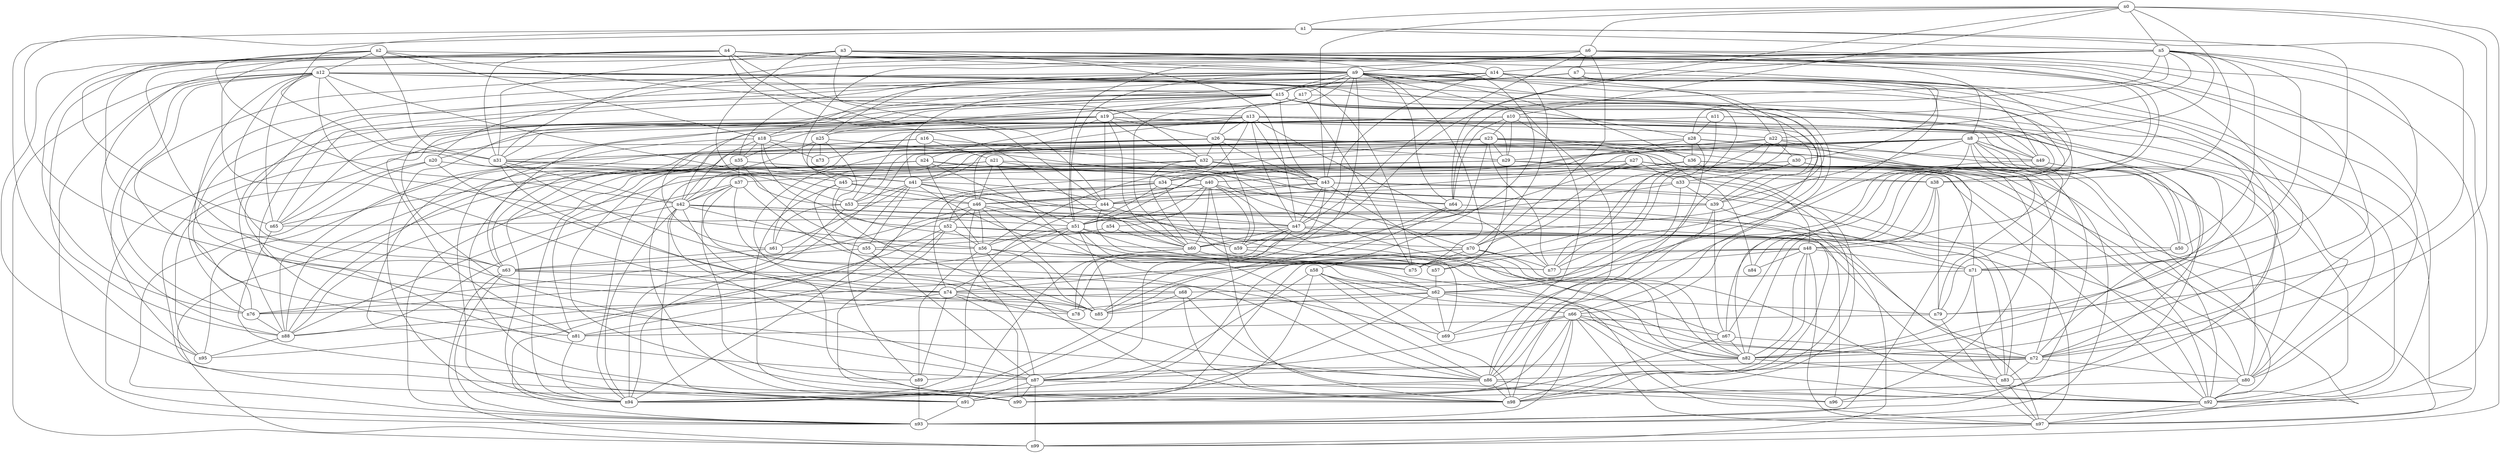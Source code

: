 graph {
n0;
n1;
n2;
n3;
n4;
n5;
n6;
n7;
n8;
n9;
n10;
n11;
n12;
n13;
n14;
n15;
n16;
n17;
n18;
n19;
n20;
n21;
n22;
n23;
n24;
n25;
n26;
n27;
n28;
n29;
n30;
n31;
n32;
n33;
n34;
n35;
n36;
n37;
n38;
n39;
n40;
n41;
n42;
n43;
n44;
n45;
n46;
n47;
n48;
n49;
n50;
n51;
n52;
n53;
n54;
n55;
n56;
n57;
n58;
n59;
n60;
n61;
n62;
n63;
n64;
n65;
n66;
n67;
n68;
n69;
n70;
n71;
n72;
n73;
n74;
n75;
n76;
n77;
n78;
n79;
n80;
n81;
n82;
n83;
n84;
n85;
n86;
n87;
n88;
n89;
n90;
n91;
n92;
n93;
n94;
n95;
n96;
n97;
n98;
n99;
n0 -- n1;
n0 -- n5;
n0 -- n6;
n0 -- n10;
n0 -- n38;
n0 -- n43;
n0 -- n64;
n0 -- n72;
n0 -- n99;
n1 -- n5;
n1 -- n53;
n1 -- n71;
n1 -- n78;
n1 -- n79;
n1 -- n95;
n2 -- n12;
n2 -- n13;
n2 -- n18;
n2 -- n31;
n2 -- n42;
n2 -- n65;
n2 -- n67;
n2 -- n85;
n3 -- n9;
n3 -- n14;
n3 -- n31;
n3 -- n44;
n3 -- n45;
n3 -- n47;
n3 -- n67;
n3 -- n74;
n3 -- n82;
n3 -- n88;
n3 -- n92;
n4 -- n9;
n4 -- n31;
n4 -- n32;
n4 -- n44;
n4 -- n58;
n4 -- n60;
n4 -- n63;
n4 -- n76;
n4 -- n80;
n4 -- n84;
n4 -- n90;
n5 -- n8;
n5 -- n14;
n5 -- n20;
n5 -- n22;
n5 -- n28;
n5 -- n41;
n5 -- n50;
n5 -- n51;
n5 -- n60;
n5 -- n64;
n5 -- n71;
n5 -- n72;
n5 -- n92;
n6 -- n7;
n6 -- n8;
n6 -- n9;
n6 -- n31;
n6 -- n47;
n6 -- n70;
n6 -- n82;
n6 -- n88;
n6 -- n97;
n7 -- n15;
n7 -- n49;
n7 -- n65;
n7 -- n86;
n7 -- n87;
n7 -- n93;
n8 -- n29;
n8 -- n32;
n8 -- n39;
n8 -- n40;
n8 -- n41;
n8 -- n44;
n8 -- n49;
n8 -- n50;
n8 -- n66;
n8 -- n72;
n8 -- n79;
n8 -- n96;
n9 -- n15;
n9 -- n17;
n9 -- n22;
n9 -- n25;
n9 -- n26;
n9 -- n35;
n9 -- n36;
n9 -- n43;
n9 -- n48;
n9 -- n51;
n9 -- n64;
n9 -- n75;
n9 -- n76;
n9 -- n77;
n9 -- n79;
n9 -- n81;
n9 -- n85;
n9 -- n86;
n10 -- n23;
n10 -- n29;
n10 -- n42;
n10 -- n50;
n10 -- n53;
n10 -- n61;
n10 -- n64;
n10 -- n69;
n10 -- n86;
n10 -- n88;
n10 -- n92;
n11 -- n28;
n11 -- n35;
n11 -- n82;
n11 -- n85;
n11 -- n92;
n12 -- n15;
n12 -- n31;
n12 -- n46;
n12 -- n56;
n12 -- n59;
n12 -- n63;
n12 -- n65;
n12 -- n66;
n12 -- n75;
n12 -- n81;
n12 -- n82;
n12 -- n86;
n12 -- n93;
n12 -- n95;
n12 -- n99;
n13 -- n20;
n13 -- n25;
n13 -- n26;
n13 -- n29;
n13 -- n34;
n13 -- n43;
n13 -- n46;
n13 -- n47;
n13 -- n49;
n13 -- n63;
n13 -- n77;
n13 -- n83;
n14 -- n15;
n14 -- n18;
n14 -- n30;
n14 -- n41;
n14 -- n47;
n14 -- n70;
n14 -- n72;
n14 -- n76;
n14 -- n77;
n14 -- n80;
n14 -- n87;
n15 -- n19;
n15 -- n25;
n15 -- n28;
n15 -- n39;
n15 -- n43;
n15 -- n49;
n15 -- n57;
n15 -- n65;
n15 -- n76;
n15 -- n80;
n15 -- n81;
n15 -- n88;
n15 -- n94;
n16 -- n21;
n16 -- n24;
n16 -- n64;
n16 -- n91;
n16 -- n95;
n17 -- n18;
n17 -- n19;
n17 -- n38;
n17 -- n60;
n17 -- n75;
n18 -- n35;
n18 -- n41;
n18 -- n42;
n18 -- n60;
n18 -- n73;
n18 -- n92;
n18 -- n94;
n19 -- n22;
n19 -- n24;
n19 -- n26;
n19 -- n31;
n19 -- n32;
n19 -- n39;
n19 -- n42;
n19 -- n44;
n19 -- n60;
n19 -- n72;
n19 -- n93;
n19 -- n95;
n20 -- n34;
n20 -- n65;
n20 -- n85;
n20 -- n93;
n21 -- n40;
n21 -- n43;
n21 -- n46;
n21 -- n81;
n21 -- n86;
n21 -- n94;
n22 -- n30;
n22 -- n34;
n22 -- n41;
n22 -- n75;
n22 -- n77;
n22 -- n79;
n22 -- n80;
n23 -- n29;
n23 -- n36;
n23 -- n53;
n23 -- n56;
n23 -- n60;
n23 -- n74;
n23 -- n77;
n23 -- n84;
n23 -- n88;
n23 -- n91;
n23 -- n93;
n23 -- n94;
n23 -- n96;
n24 -- n39;
n24 -- n40;
n24 -- n51;
n24 -- n56;
n24 -- n65;
n24 -- n92;
n24 -- n93;
n24 -- n99;
n25 -- n45;
n25 -- n52;
n25 -- n70;
n25 -- n73;
n25 -- n98;
n26 -- n29;
n26 -- n31;
n26 -- n32;
n26 -- n38;
n26 -- n43;
n26 -- n59;
n26 -- n71;
n26 -- n73;
n26 -- n88;
n26 -- n91;
n27 -- n33;
n27 -- n60;
n27 -- n70;
n27 -- n80;
n27 -- n88;
n27 -- n92;
n27 -- n94;
n27 -- n97;
n28 -- n36;
n28 -- n49;
n28 -- n51;
n28 -- n61;
n28 -- n63;
n28 -- n86;
n28 -- n93;
n29 -- n45;
n29 -- n48;
n29 -- n57;
n29 -- n90;
n29 -- n98;
n30 -- n33;
n30 -- n34;
n30 -- n62;
n30 -- n72;
n30 -- n92;
n31 -- n38;
n31 -- n42;
n31 -- n53;
n31 -- n74;
n31 -- n86;
n32 -- n37;
n32 -- n39;
n32 -- n43;
n32 -- n60;
n32 -- n94;
n33 -- n39;
n33 -- n46;
n33 -- n51;
n33 -- n62;
n33 -- n98;
n34 -- n51;
n34 -- n53;
n34 -- n64;
n34 -- n67;
n34 -- n74;
n35 -- n37;
n35 -- n56;
n35 -- n82;
n35 -- n94;
n36 -- n40;
n36 -- n42;
n36 -- n44;
n36 -- n92;
n36 -- n93;
n36 -- n97;
n37 -- n42;
n37 -- n62;
n37 -- n78;
n37 -- n82;
n37 -- n88;
n37 -- n89;
n38 -- n48;
n38 -- n79;
n38 -- n82;
n39 -- n65;
n39 -- n67;
n39 -- n98;
n39 -- n99;
n40 -- n46;
n40 -- n51;
n40 -- n52;
n40 -- n54;
n40 -- n59;
n40 -- n60;
n40 -- n82;
n40 -- n83;
n40 -- n98;
n41 -- n44;
n41 -- n47;
n41 -- n53;
n41 -- n55;
n41 -- n57;
n41 -- n61;
n41 -- n82;
n41 -- n89;
n42 -- n47;
n42 -- n51;
n42 -- n55;
n42 -- n87;
n42 -- n88;
n42 -- n91;
n42 -- n94;
n42 -- n97;
n42 -- n98;
n43 -- n44;
n43 -- n46;
n43 -- n47;
n43 -- n78;
n43 -- n80;
n43 -- n82;
n43 -- n83;
n44 -- n59;
n44 -- n75;
n44 -- n93;
n44 -- n94;
n45 -- n46;
n45 -- n78;
n45 -- n85;
n45 -- n90;
n45 -- n96;
n46 -- n52;
n46 -- n56;
n46 -- n59;
n46 -- n76;
n46 -- n77;
n46 -- n85;
n46 -- n87;
n47 -- n50;
n47 -- n59;
n47 -- n60;
n47 -- n61;
n47 -- n71;
n47 -- n78;
n47 -- n87;
n48 -- n71;
n48 -- n77;
n48 -- n82;
n48 -- n84;
n48 -- n88;
n48 -- n90;
n48 -- n97;
n48 -- n98;
n49 -- n68;
n49 -- n80;
n50 -- n71;
n51 -- n56;
n51 -- n72;
n51 -- n74;
n51 -- n76;
n51 -- n77;
n51 -- n86;
n51 -- n94;
n52 -- n56;
n52 -- n70;
n52 -- n81;
n52 -- n83;
n52 -- n90;
n52 -- n95;
n53 -- n61;
n53 -- n94;
n53 -- n97;
n54 -- n55;
n54 -- n60;
n55 -- n63;
n55 -- n75;
n55 -- n87;
n56 -- n57;
n56 -- n62;
n56 -- n85;
n56 -- n89;
n56 -- n98;
n57 -- n62;
n58 -- n62;
n58 -- n69;
n58 -- n72;
n58 -- n87;
n58 -- n90;
n58 -- n98;
n59 -- n69;
n60 -- n91;
n60 -- n97;
n61 -- n63;
n62 -- n66;
n62 -- n69;
n62 -- n78;
n62 -- n79;
n62 -- n85;
n62 -- n91;
n63 -- n68;
n63 -- n69;
n63 -- n93;
n63 -- n99;
n64 -- n85;
n64 -- n94;
n64 -- n98;
n65 -- n90;
n66 -- n67;
n66 -- n69;
n66 -- n72;
n66 -- n87;
n66 -- n90;
n66 -- n91;
n66 -- n92;
n66 -- n93;
n66 -- n97;
n67 -- n72;
n67 -- n82;
n67 -- n91;
n68 -- n76;
n68 -- n85;
n68 -- n96;
n68 -- n98;
n70 -- n74;
n70 -- n75;
n70 -- n77;
n70 -- n92;
n70 -- n94;
n71 -- n74;
n71 -- n82;
n71 -- n83;
n72 -- n80;
n72 -- n83;
n72 -- n86;
n72 -- n89;
n74 -- n81;
n74 -- n86;
n74 -- n89;
n74 -- n90;
n74 -- n92;
n76 -- n88;
n79 -- n81;
n79 -- n97;
n80 -- n90;
n80 -- n92;
n81 -- n94;
n82 -- n83;
n82 -- n87;
n83 -- n97;
n86 -- n94;
n86 -- n96;
n86 -- n98;
n87 -- n90;
n87 -- n91;
n87 -- n92;
n87 -- n99;
n88 -- n95;
n89 -- n93;
n91 -- n93;
n92 -- n97;
n97 -- n99;
}
